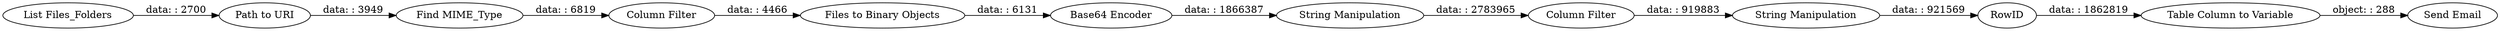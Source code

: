 digraph {
	"-6332540507695395477_8" [label="Column Filter"]
	"-6332540507695395477_11" [label="Table Column to Variable"]
	"-6332540507695395477_1" [label="List Files_Folders"]
	"-6332540507695395477_2" [label="Path to URI"]
	"-6332540507695395477_13" [label="Find MIME_Type"]
	"-6332540507695395477_5" [label="Files to Binary Objects"]
	"-6332540507695395477_6" [label="Base64 Encoder"]
	"-6332540507695395477_12" [label="Send Email"]
	"-6332540507695395477_4" [label="Column Filter"]
	"-6332540507695395477_10" [label=RowID]
	"-6332540507695395477_7" [label="String Manipulation"]
	"-6332540507695395477_9" [label="String Manipulation"]
	"-6332540507695395477_10" -> "-6332540507695395477_11" [label="data: : 1862819"]
	"-6332540507695395477_7" -> "-6332540507695395477_8" [label="data: : 2783965"]
	"-6332540507695395477_8" -> "-6332540507695395477_9" [label="data: : 919883"]
	"-6332540507695395477_6" -> "-6332540507695395477_7" [label="data: : 1866387"]
	"-6332540507695395477_11" -> "-6332540507695395477_12" [label="object: : 288"]
	"-6332540507695395477_5" -> "-6332540507695395477_6" [label="data: : 6131"]
	"-6332540507695395477_9" -> "-6332540507695395477_10" [label="data: : 921569"]
	"-6332540507695395477_13" -> "-6332540507695395477_4" [label="data: : 6819"]
	"-6332540507695395477_4" -> "-6332540507695395477_5" [label="data: : 4466"]
	"-6332540507695395477_1" -> "-6332540507695395477_2" [label="data: : 2700"]
	"-6332540507695395477_2" -> "-6332540507695395477_13" [label="data: : 3949"]
	rankdir=LR
}
